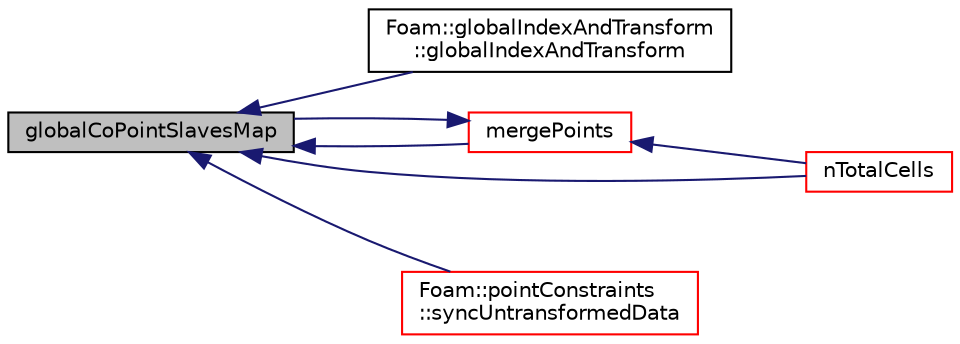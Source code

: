 digraph "globalCoPointSlavesMap"
{
  bgcolor="transparent";
  edge [fontname="Helvetica",fontsize="10",labelfontname="Helvetica",labelfontsize="10"];
  node [fontname="Helvetica",fontsize="10",shape=record];
  rankdir="LR";
  Node3403 [label="globalCoPointSlavesMap",height=0.2,width=0.4,color="black", fillcolor="grey75", style="filled", fontcolor="black"];
  Node3403 -> Node3404 [dir="back",color="midnightblue",fontsize="10",style="solid",fontname="Helvetica"];
  Node3404 [label="Foam::globalIndexAndTransform\l::globalIndexAndTransform",height=0.2,width=0.4,color="black",URL="$a28849.html#a6a82addd80d8b6487e55a787d3e0369d",tooltip="Construct from components. "];
  Node3403 -> Node3405 [dir="back",color="midnightblue",fontsize="10",style="solid",fontname="Helvetica"];
  Node3405 [label="mergePoints",height=0.2,width=0.4,color="red",URL="$a28485.html#aa4df94c65c44d0e38bcd229cd913f042",tooltip="Helper for merging (collocated!) mesh point data. "];
  Node3405 -> Node3403 [dir="back",color="midnightblue",fontsize="10",style="solid",fontname="Helvetica"];
  Node3405 -> Node3407 [dir="back",color="midnightblue",fontsize="10",style="solid",fontname="Helvetica"];
  Node3407 [label="nTotalCells",height=0.2,width=0.4,color="red",URL="$a28485.html#af5f312e4d0bc5cbcc088e7c247d3a97a",tooltip="Return total number of cells in decomposed mesh. "];
  Node3403 -> Node3407 [dir="back",color="midnightblue",fontsize="10",style="solid",fontname="Helvetica"];
  Node3403 -> Node3432 [dir="back",color="midnightblue",fontsize="10",style="solid",fontname="Helvetica"];
  Node3432 [label="Foam::pointConstraints\l::syncUntransformedData",height=0.2,width=0.4,color="red",URL="$a24113.html#a60a2f4543c7dc5c768bd06768d7004c6",tooltip="Helper: sync data on collocated points only. "];
}
